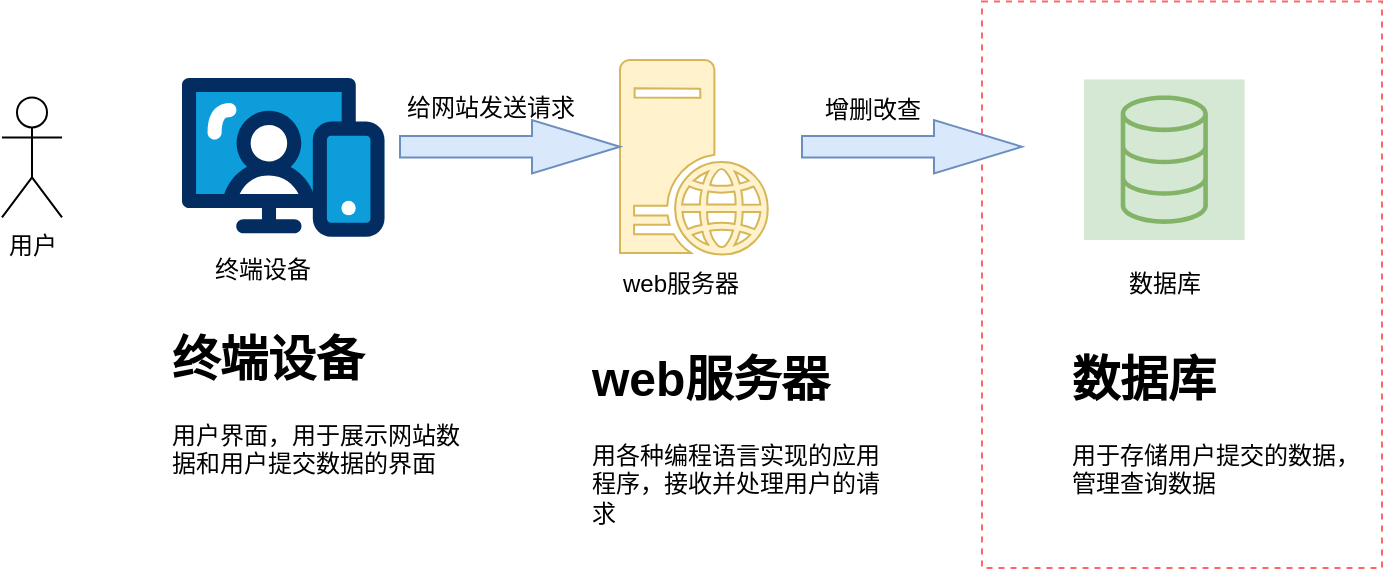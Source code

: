 <mxfile version="23.1.0" type="github">
  <diagram name="第 1 页" id="v5_ySFLBSg2iMs3sAVWW">
    <mxGraphModel dx="954" dy="561" grid="1" gridSize="10" guides="1" tooltips="1" connect="1" arrows="1" fold="1" page="1" pageScale="1" pageWidth="827" pageHeight="1169" math="0" shadow="0">
      <root>
        <mxCell id="0" />
        <mxCell id="1" parent="0" />
        <mxCell id="hi3Cmm2OwKA7G7ahrogG-19" value="" style="rounded=0;whiteSpace=wrap;html=1;strokeColor=#FF6666;dashed=1;" vertex="1" parent="1">
          <mxGeometry x="520" y="240.8" width="200" height="283.25" as="geometry" />
        </mxCell>
        <mxCell id="hi3Cmm2OwKA7G7ahrogG-2" value="" style="sketch=0;points=[[0,0,0],[0.25,0,0],[0.5,0,0],[0.75,0,0],[1,0,0],[0,1,0],[0.25,1,0],[0.5,1,0],[0.75,1,0],[1,1,0],[0,0.25,0],[0,0.5,0],[0,0.75,0],[1,0.25,0],[1,0.5,0],[1,0.75,0]];outlineConnect=0;fillColor=#d5e8d4;strokeColor=#82b366;dashed=0;verticalLabelPosition=bottom;verticalAlign=top;align=center;html=1;fontSize=12;fontStyle=0;aspect=fixed;shape=mxgraph.aws4.resourceIcon;resIcon=mxgraph.aws4.database;" vertex="1" parent="1">
          <mxGeometry x="571" y="279.71" width="80.29" height="80.29" as="geometry" />
        </mxCell>
        <mxCell id="hi3Cmm2OwKA7G7ahrogG-3" value="数据库" style="text;html=1;align=center;verticalAlign=middle;resizable=0;points=[];autosize=1;strokeColor=none;fillColor=none;" vertex="1" parent="1">
          <mxGeometry x="581.14" y="367.42" width="60" height="30" as="geometry" />
        </mxCell>
        <mxCell id="hi3Cmm2OwKA7G7ahrogG-4" value="" style="sketch=0;aspect=fixed;pointerEvents=1;shadow=0;dashed=0;html=1;strokeColor=#d6b656;labelPosition=center;verticalLabelPosition=bottom;verticalAlign=top;align=center;fillColor=#fff2cc;shape=mxgraph.mscae.enterprise.web_server" vertex="1" parent="1">
          <mxGeometry x="339" y="270" width="74.04" height="97.42" as="geometry" />
        </mxCell>
        <mxCell id="hi3Cmm2OwKA7G7ahrogG-5" value="" style="shape=singleArrow;whiteSpace=wrap;html=1;arrowWidth=0.4;arrowSize=0.4;verticalAlign=top;fillColor=#dae8fc;strokeColor=#6c8ebf;sketch=0;shadow=0;dashed=0;" vertex="1" parent="1">
          <mxGeometry x="430" y="300" width="110" height="26.75" as="geometry" />
        </mxCell>
        <mxCell id="hi3Cmm2OwKA7G7ahrogG-7" value="增删改查" style="text;html=1;align=center;verticalAlign=middle;resizable=0;points=[];autosize=1;strokeColor=none;fillColor=none;" vertex="1" parent="1">
          <mxGeometry x="430" y="280" width="70" height="30" as="geometry" />
        </mxCell>
        <mxCell id="hi3Cmm2OwKA7G7ahrogG-8" value="web服务器" style="text;html=1;align=center;verticalAlign=middle;resizable=0;points=[];autosize=1;strokeColor=none;fillColor=none;" vertex="1" parent="1">
          <mxGeometry x="329" y="367.42" width="80" height="30" as="geometry" />
        </mxCell>
        <mxCell id="hi3Cmm2OwKA7G7ahrogG-10" value="" style="verticalLabelPosition=bottom;aspect=fixed;html=1;shape=mxgraph.salesforce.web;fillColor=#CCCCFF;strokeColor=#6c8ebf;" vertex="1" parent="1">
          <mxGeometry x="120" y="278.71" width="101.27" height="80" as="geometry" />
        </mxCell>
        <mxCell id="hi3Cmm2OwKA7G7ahrogG-12" value="" style="shape=singleArrow;whiteSpace=wrap;html=1;arrowWidth=0.4;arrowSize=0.4;verticalAlign=top;fillColor=#dae8fc;strokeColor=#6c8ebf;sketch=0;shadow=0;dashed=0;" vertex="1" parent="1">
          <mxGeometry x="229.0" y="300" width="110" height="26.75" as="geometry" />
        </mxCell>
        <mxCell id="hi3Cmm2OwKA7G7ahrogG-13" value="给网站发送请求" style="text;html=1;align=center;verticalAlign=middle;resizable=0;points=[];autosize=1;strokeColor=none;fillColor=none;" vertex="1" parent="1">
          <mxGeometry x="219" y="278.71" width="110" height="30" as="geometry" />
        </mxCell>
        <mxCell id="hi3Cmm2OwKA7G7ahrogG-14" value="终端设备" style="text;html=1;align=center;verticalAlign=middle;resizable=0;points=[];autosize=1;strokeColor=none;fillColor=none;" vertex="1" parent="1">
          <mxGeometry x="125" y="360" width="70" height="30" as="geometry" />
        </mxCell>
        <mxCell id="hi3Cmm2OwKA7G7ahrogG-15" value="&lt;h1&gt;web服务器&lt;/h1&gt;&lt;p&gt;用各种编程语言实现的应用程序，接收并处理用户的请求&lt;/p&gt;" style="text;html=1;strokeColor=none;fillColor=none;spacing=5;spacingTop=-20;whiteSpace=wrap;overflow=hidden;rounded=0;" vertex="1" parent="1">
          <mxGeometry x="320" y="410" width="160" height="100" as="geometry" />
        </mxCell>
        <mxCell id="hi3Cmm2OwKA7G7ahrogG-16" value="&lt;h1&gt;终端设备&lt;/h1&gt;&lt;div&gt;用户界面，用于展示网站数据和用户提交数据的界面&lt;/div&gt;" style="text;html=1;strokeColor=none;fillColor=none;spacing=5;spacingTop=-20;whiteSpace=wrap;overflow=hidden;rounded=0;" vertex="1" parent="1">
          <mxGeometry x="110" y="400" width="160" height="100" as="geometry" />
        </mxCell>
        <mxCell id="hi3Cmm2OwKA7G7ahrogG-17" value="用户" style="shape=umlActor;verticalLabelPosition=bottom;verticalAlign=top;html=1;outlineConnect=0;" vertex="1" parent="1">
          <mxGeometry x="30" y="288.71" width="30" height="60" as="geometry" />
        </mxCell>
        <mxCell id="hi3Cmm2OwKA7G7ahrogG-18" value="&lt;h1&gt;数据库&lt;/h1&gt;&lt;p&gt;用于存储用户提交的数据，管理查询数据&lt;/p&gt;" style="text;html=1;strokeColor=none;fillColor=none;spacing=5;spacingTop=-20;whiteSpace=wrap;overflow=hidden;rounded=0;" vertex="1" parent="1">
          <mxGeometry x="560" y="410" width="160" height="100" as="geometry" />
        </mxCell>
      </root>
    </mxGraphModel>
  </diagram>
</mxfile>
